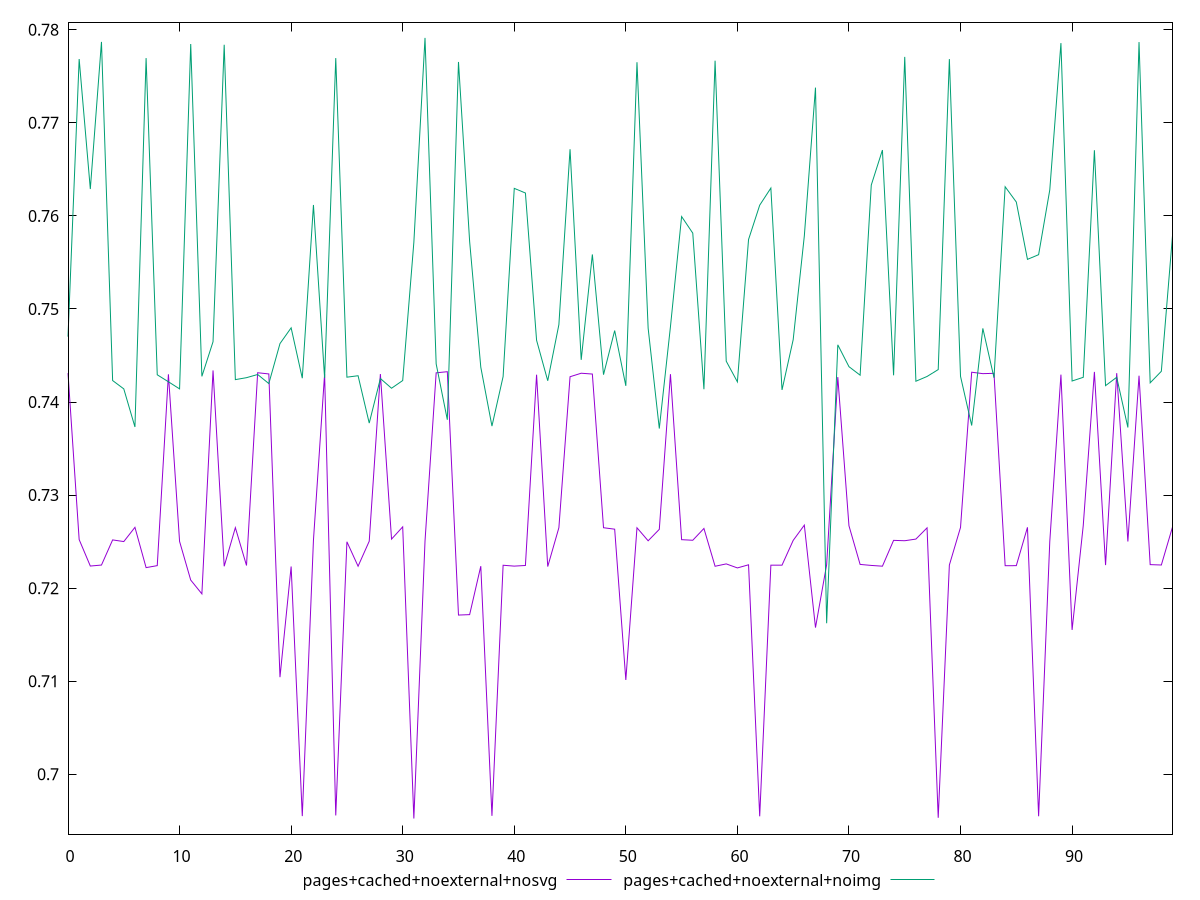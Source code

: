 reset

$pagesCachedNoexternalNosvg <<EOF
0 0.7431099333946388
1 0.7252214835723351
2 0.7223783763953157
3 0.7224841695556843
4 0.7251862280834803
5 0.7250077227898342
6 0.7265367562288665
7 0.7222081612522018
8 0.7224225654637121
9 0.7429827411658523
10 0.7250240983695891
11 0.7208705707042413
12 0.7193862249691345
13 0.7433953975027573
14 0.7223523641131732
15 0.7265032414573623
16 0.7224369196387357
17 0.7431493403769837
18 0.7430207295125499
19 0.7104367271423918
20 0.7223301418562574
21 0.6955085809575299
22 0.7251505192048038
23 0.7430096948268173
24 0.6955791200595105
25 0.7249851248385558
26 0.7223578043642229
27 0.7250442625725085
28 0.7430129327568683
29 0.7252744874473429
30 0.726587292838594
31 0.6952478887018282
32 0.725059025060114
33 0.743140460891734
34 0.7432610997309935
35 0.7171102794803085
36 0.7171574016333571
37 0.7223639098945168
38 0.6955381240290849
39 0.72246312674585
40 0.7223704098767203
41 0.722438465508295
42 0.742937632749763
43 0.7223216288580764
44 0.726499513622253
45 0.7427187896742836
46 0.7430969241254121
47 0.7430085822928569
48 0.7264957325266657
49 0.7263378626552235
50 0.7101377952085194
51 0.7264896016115092
52 0.725091320117199
53 0.7263225702232288
54 0.7429945342604936
55 0.725211182811151
56 0.7251478355808868
57 0.7264155403532041
58 0.7223543211175908
59 0.722608509881939
60 0.7221759904615012
61 0.722511473012841
62 0.6954841183822879
63 0.722473498630901
64 0.7224741869441698
65 0.7251319996387072
66 0.7267747258117077
67 0.7157635489025321
68 0.7225246175688386
69 0.7426776741920159
70 0.7267087763651052
71 0.7225522627486864
72 0.7224437788896401
73 0.7223624491096872
74 0.7251365909501188
75 0.7250972841645769
76 0.7252752839869447
77 0.7264811646922338
78 0.695324971786852
79 0.7224843887892309
80 0.7265274244982625
81 0.743204849663956
82 0.7430525144602319
83 0.743085479843577
84 0.7224160650553262
85 0.7224188224903801
86 0.7265379005798736
87 0.6954922014780043
88 0.724997770298927
89 0.7429475101664478
90 0.7155135303743018
91 0.7267272919064967
92 0.7432376532437743
93 0.722476573362867
94 0.7431035472241235
95 0.7250139046711631
96 0.7428285143780358
97 0.7225306648598786
98 0.7224892769998883
99 0.7265685612803336
EOF

$pagesCachedNoexternalNoimg <<EOF
0 0.747027604834135
1 0.7768569941829364
2 0.7628883116303459
3 0.7787019132856986
4 0.7423114132067349
5 0.7414144395389354
6 0.7373225284317089
7 0.7769624448205881
8 0.7429287810406683
9 0.7421785475337955
10 0.7414138440660519
11 0.7784746343048559
12 0.742758490301338
13 0.7464811142977159
14 0.7783941067277618
15 0.7424092959748577
16 0.7426187077937243
17 0.7429610302110546
18 0.7419859948453036
19 0.7462808476425588
20 0.7479742589230249
21 0.7425621232835351
22 0.7611755186601917
23 0.742577333770003
24 0.7769587298750307
25 0.7426727482319518
26 0.742827865678288
27 0.737736721614569
28 0.7425273470235504
29 0.7414835937748734
30 0.7423106760666255
31 0.7571583131262336
32 0.7791282319335076
33 0.7441009195010412
34 0.7380954545729304
35 0.7765456398563222
36 0.7572529975109066
37 0.7437453545981092
38 0.7374145946050615
39 0.7427378407105778
40 0.7629621315675078
41 0.7624609509330759
42 0.746638279284417
43 0.74228911134283
44 0.748321037666438
45 0.7671654879654173
46 0.7445334832608603
47 0.7558621109607795
48 0.7429412051870369
49 0.7476826961390196
50 0.7417404398301719
51 0.7765152287767424
52 0.7479326407146571
53 0.7371551063622097
54 0.74810244687367
55 0.7599315145029729
56 0.7581489819096737
57 0.7413761735182445
58 0.7766834353280501
59 0.7443898652673562
60 0.7421688320128174
61 0.7574645548190497
62 0.761153485293286
63 0.7629939109951428
64 0.7413022841221203
65 0.746697937314618
66 0.7578526178955869
67 0.7737886557605629
68 0.7162280112814366
69 0.7461473088398242
70 0.7438008278510883
71 0.7428870140524668
72 0.7633157029231815
73 0.7670776493446297
74 0.7428754788030488
75 0.7770905608995374
76 0.7422357927706251
77 0.7427487402685332
78 0.7434889914156417
79 0.7768513663966411
80 0.742762383719463
81 0.7374802097558774
82 0.7479157654382286
83 0.7426155718198766
84 0.7631345180656777
85 0.761491283896806
86 0.7553321945907088
87 0.7558370185090577
88 0.7627920348952714
89 0.7785683904624878
90 0.7422607131368677
91 0.74265712017367
92 0.7670614854955008
93 0.7417630372162933
94 0.742661251614031
95 0.7372660835193262
96 0.7786806688982503
97 0.7420654505364382
98 0.7433050816229633
99 0.7578723393149758
EOF

set key outside below
set xrange [0:99]
set yrange [0.6935702818371946:0.7808058387981411]
set trange [0.6935702818371946:0.7808058387981411]
set terminal svg size 640, 520 enhanced background rgb 'white'
set output "reprap/meta/score/comparison/line/7_vs_8.svg"

plot $pagesCachedNoexternalNosvg title "pages+cached+noexternal+nosvg" with line, \
     $pagesCachedNoexternalNoimg title "pages+cached+noexternal+noimg" with line

reset
